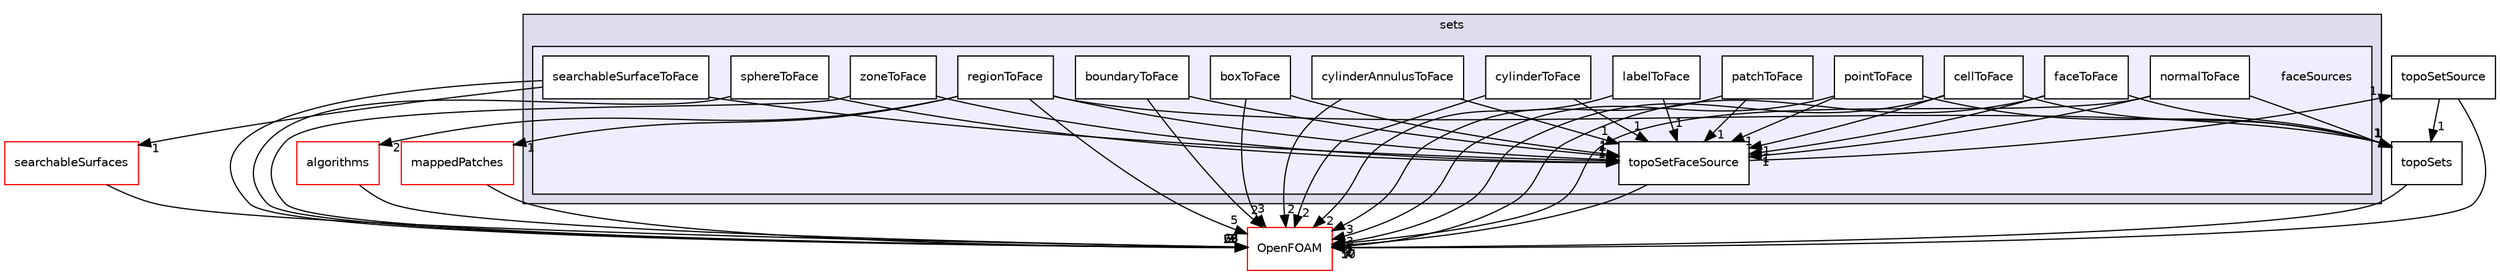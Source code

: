 digraph "src/meshTools/sets/faceSources" {
  bgcolor=transparent;
  compound=true
  node [ fontsize="10", fontname="Helvetica"];
  edge [ labelfontsize="10", labelfontname="Helvetica"];
  subgraph clusterdir_2133a227430c598cbabf81244446fac0 {
    graph [ bgcolor="#ddddee", pencolor="black", label="sets" fontname="Helvetica", fontsize="10", URL="dir_2133a227430c598cbabf81244446fac0.html"]
  subgraph clusterdir_ca21e004451e80f3d57c68df6e02dd61 {
    graph [ bgcolor="#eeeeff", pencolor="black", label="" URL="dir_ca21e004451e80f3d57c68df6e02dd61.html"];
    dir_ca21e004451e80f3d57c68df6e02dd61 [shape=plaintext label="faceSources"];
    dir_7b36277a2bd0ea66ae7192764c087365 [shape=box label="boundaryToFace" color="black" fillcolor="white" style="filled" URL="dir_7b36277a2bd0ea66ae7192764c087365.html"];
    dir_bf9f99f4bb38c0f11805993a42158535 [shape=box label="boxToFace" color="black" fillcolor="white" style="filled" URL="dir_bf9f99f4bb38c0f11805993a42158535.html"];
    dir_039693893fb5e4d67be8590af11c955d [shape=box label="cellToFace" color="black" fillcolor="white" style="filled" URL="dir_039693893fb5e4d67be8590af11c955d.html"];
    dir_df339830c6c732a731a2a9881902d954 [shape=box label="cylinderAnnulusToFace" color="black" fillcolor="white" style="filled" URL="dir_df339830c6c732a731a2a9881902d954.html"];
    dir_2695031961ab05d91ae024b321be7f5d [shape=box label="cylinderToFace" color="black" fillcolor="white" style="filled" URL="dir_2695031961ab05d91ae024b321be7f5d.html"];
    dir_d5d79b85fc3333a1c84cba8f840a278f [shape=box label="faceToFace" color="black" fillcolor="white" style="filled" URL="dir_d5d79b85fc3333a1c84cba8f840a278f.html"];
    dir_13ea2308b2babf1ca425d68b0c6339fa [shape=box label="labelToFace" color="black" fillcolor="white" style="filled" URL="dir_13ea2308b2babf1ca425d68b0c6339fa.html"];
    dir_ad7d0c2a8c2e96b73ff4d3d6de95c841 [shape=box label="normalToFace" color="black" fillcolor="white" style="filled" URL="dir_ad7d0c2a8c2e96b73ff4d3d6de95c841.html"];
    dir_275ddeb46d072089ee5e87a304f7bc14 [shape=box label="patchToFace" color="black" fillcolor="white" style="filled" URL="dir_275ddeb46d072089ee5e87a304f7bc14.html"];
    dir_f5f812ccdf10458171eef677be52be42 [shape=box label="pointToFace" color="black" fillcolor="white" style="filled" URL="dir_f5f812ccdf10458171eef677be52be42.html"];
    dir_13858abcf599ca224633084e8242ca00 [shape=box label="regionToFace" color="black" fillcolor="white" style="filled" URL="dir_13858abcf599ca224633084e8242ca00.html"];
    dir_8b7a0a945dcc1d1bdd3c46f7cf10cd3c [shape=box label="searchableSurfaceToFace" color="black" fillcolor="white" style="filled" URL="dir_8b7a0a945dcc1d1bdd3c46f7cf10cd3c.html"];
    dir_9f4a46fb57c0decfe20ee22bb43b5856 [shape=box label="sphereToFace" color="black" fillcolor="white" style="filled" URL="dir_9f4a46fb57c0decfe20ee22bb43b5856.html"];
    dir_ae8f43ec8eebd5a3dd10513e500cf0dd [shape=box label="topoSetFaceSource" color="black" fillcolor="white" style="filled" URL="dir_ae8f43ec8eebd5a3dd10513e500cf0dd.html"];
    dir_d1359bfd13a8a523755a568c3cf02007 [shape=box label="zoneToFace" color="black" fillcolor="white" style="filled" URL="dir_d1359bfd13a8a523755a568c3cf02007.html"];
  }
  }
  dir_488f81ac1e9f391f7800e42bf7f5bacd [shape=box label="algorithms" color="red" URL="dir_488f81ac1e9f391f7800e42bf7f5bacd.html"];
  dir_d23dbc881ee772048f144c3220c0e8b5 [shape=box label="topoSets" URL="dir_d23dbc881ee772048f144c3220c0e8b5.html"];
  dir_ffdc7a49b4414cf981ba8f0aa91f3c24 [shape=box label="topoSetSource" URL="dir_ffdc7a49b4414cf981ba8f0aa91f3c24.html"];
  dir_c5473ff19b20e6ec4dfe5c310b3778a8 [shape=box label="OpenFOAM" color="red" URL="dir_c5473ff19b20e6ec4dfe5c310b3778a8.html"];
  dir_fdba7555f757b9c8126275cbaccc3a14 [shape=box label="searchableSurfaces" color="red" URL="dir_fdba7555f757b9c8126275cbaccc3a14.html"];
  dir_c77b33f4fcb6ece30dd2aa16d1bc605e [shape=box label="mappedPatches" color="red" URL="dir_c77b33f4fcb6ece30dd2aa16d1bc605e.html"];
  dir_9f4a46fb57c0decfe20ee22bb43b5856->dir_c5473ff19b20e6ec4dfe5c310b3778a8 [headlabel="2", labeldistance=1.5 headhref="dir_002091_002151.html"];
  dir_9f4a46fb57c0decfe20ee22bb43b5856->dir_ae8f43ec8eebd5a3dd10513e500cf0dd [headlabel="1", labeldistance=1.5 headhref="dir_002091_002092.html"];
  dir_df339830c6c732a731a2a9881902d954->dir_c5473ff19b20e6ec4dfe5c310b3778a8 [headlabel="2", labeldistance=1.5 headhref="dir_002082_002151.html"];
  dir_df339830c6c732a731a2a9881902d954->dir_ae8f43ec8eebd5a3dd10513e500cf0dd [headlabel="1", labeldistance=1.5 headhref="dir_002082_002092.html"];
  dir_488f81ac1e9f391f7800e42bf7f5bacd->dir_c5473ff19b20e6ec4dfe5c310b3778a8 [headlabel="68", labeldistance=1.5 headhref="dir_001951_002151.html"];
  dir_13ea2308b2babf1ca425d68b0c6339fa->dir_c5473ff19b20e6ec4dfe5c310b3778a8 [headlabel="2", labeldistance=1.5 headhref="dir_002085_002151.html"];
  dir_13ea2308b2babf1ca425d68b0c6339fa->dir_ae8f43ec8eebd5a3dd10513e500cf0dd [headlabel="1", labeldistance=1.5 headhref="dir_002085_002092.html"];
  dir_d5d79b85fc3333a1c84cba8f840a278f->dir_d23dbc881ee772048f144c3220c0e8b5 [headlabel="1", labeldistance=1.5 headhref="dir_002084_002115.html"];
  dir_d5d79b85fc3333a1c84cba8f840a278f->dir_c5473ff19b20e6ec4dfe5c310b3778a8 [headlabel="2", labeldistance=1.5 headhref="dir_002084_002151.html"];
  dir_d5d79b85fc3333a1c84cba8f840a278f->dir_ae8f43ec8eebd5a3dd10513e500cf0dd [headlabel="1", labeldistance=1.5 headhref="dir_002084_002092.html"];
  dir_d23dbc881ee772048f144c3220c0e8b5->dir_c5473ff19b20e6ec4dfe5c310b3778a8 [headlabel="57", labeldistance=1.5 headhref="dir_002115_002151.html"];
  dir_13858abcf599ca224633084e8242ca00->dir_488f81ac1e9f391f7800e42bf7f5bacd [headlabel="2", labeldistance=1.5 headhref="dir_002089_001951.html"];
  dir_13858abcf599ca224633084e8242ca00->dir_d23dbc881ee772048f144c3220c0e8b5 [headlabel="1", labeldistance=1.5 headhref="dir_002089_002115.html"];
  dir_13858abcf599ca224633084e8242ca00->dir_c5473ff19b20e6ec4dfe5c310b3778a8 [headlabel="5", labeldistance=1.5 headhref="dir_002089_002151.html"];
  dir_13858abcf599ca224633084e8242ca00->dir_c77b33f4fcb6ece30dd2aa16d1bc605e [headlabel="1", labeldistance=1.5 headhref="dir_002089_002010.html"];
  dir_13858abcf599ca224633084e8242ca00->dir_ae8f43ec8eebd5a3dd10513e500cf0dd [headlabel="1", labeldistance=1.5 headhref="dir_002089_002092.html"];
  dir_f5f812ccdf10458171eef677be52be42->dir_d23dbc881ee772048f144c3220c0e8b5 [headlabel="1", labeldistance=1.5 headhref="dir_002088_002115.html"];
  dir_f5f812ccdf10458171eef677be52be42->dir_c5473ff19b20e6ec4dfe5c310b3778a8 [headlabel="3", labeldistance=1.5 headhref="dir_002088_002151.html"];
  dir_f5f812ccdf10458171eef677be52be42->dir_ae8f43ec8eebd5a3dd10513e500cf0dd [headlabel="1", labeldistance=1.5 headhref="dir_002088_002092.html"];
  dir_2695031961ab05d91ae024b321be7f5d->dir_c5473ff19b20e6ec4dfe5c310b3778a8 [headlabel="2", labeldistance=1.5 headhref="dir_002083_002151.html"];
  dir_2695031961ab05d91ae024b321be7f5d->dir_ae8f43ec8eebd5a3dd10513e500cf0dd [headlabel="1", labeldistance=1.5 headhref="dir_002083_002092.html"];
  dir_ffdc7a49b4414cf981ba8f0aa91f3c24->dir_d23dbc881ee772048f144c3220c0e8b5 [headlabel="1", labeldistance=1.5 headhref="dir_002117_002115.html"];
  dir_ffdc7a49b4414cf981ba8f0aa91f3c24->dir_c5473ff19b20e6ec4dfe5c310b3778a8 [headlabel="10", labeldistance=1.5 headhref="dir_002117_002151.html"];
  dir_275ddeb46d072089ee5e87a304f7bc14->dir_c5473ff19b20e6ec4dfe5c310b3778a8 [headlabel="3", labeldistance=1.5 headhref="dir_002087_002151.html"];
  dir_275ddeb46d072089ee5e87a304f7bc14->dir_ae8f43ec8eebd5a3dd10513e500cf0dd [headlabel="1", labeldistance=1.5 headhref="dir_002087_002092.html"];
  dir_8b7a0a945dcc1d1bdd3c46f7cf10cd3c->dir_c5473ff19b20e6ec4dfe5c310b3778a8 [headlabel="3", labeldistance=1.5 headhref="dir_002090_002151.html"];
  dir_8b7a0a945dcc1d1bdd3c46f7cf10cd3c->dir_fdba7555f757b9c8126275cbaccc3a14 [headlabel="1", labeldistance=1.5 headhref="dir_002090_002033.html"];
  dir_8b7a0a945dcc1d1bdd3c46f7cf10cd3c->dir_ae8f43ec8eebd5a3dd10513e500cf0dd [headlabel="1", labeldistance=1.5 headhref="dir_002090_002092.html"];
  dir_7b36277a2bd0ea66ae7192764c087365->dir_c5473ff19b20e6ec4dfe5c310b3778a8 [headlabel="2", labeldistance=1.5 headhref="dir_002079_002151.html"];
  dir_7b36277a2bd0ea66ae7192764c087365->dir_ae8f43ec8eebd5a3dd10513e500cf0dd [headlabel="1", labeldistance=1.5 headhref="dir_002079_002092.html"];
  dir_d1359bfd13a8a523755a568c3cf02007->dir_c5473ff19b20e6ec4dfe5c310b3778a8 [headlabel="3", labeldistance=1.5 headhref="dir_002093_002151.html"];
  dir_d1359bfd13a8a523755a568c3cf02007->dir_ae8f43ec8eebd5a3dd10513e500cf0dd [headlabel="1", labeldistance=1.5 headhref="dir_002093_002092.html"];
  dir_039693893fb5e4d67be8590af11c955d->dir_d23dbc881ee772048f144c3220c0e8b5 [headlabel="1", labeldistance=1.5 headhref="dir_002081_002115.html"];
  dir_039693893fb5e4d67be8590af11c955d->dir_c5473ff19b20e6ec4dfe5c310b3778a8 [headlabel="5", labeldistance=1.5 headhref="dir_002081_002151.html"];
  dir_039693893fb5e4d67be8590af11c955d->dir_ae8f43ec8eebd5a3dd10513e500cf0dd [headlabel="1", labeldistance=1.5 headhref="dir_002081_002092.html"];
  dir_fdba7555f757b9c8126275cbaccc3a14->dir_c5473ff19b20e6ec4dfe5c310b3778a8 [headlabel="63", labeldistance=1.5 headhref="dir_002033_002151.html"];
  dir_c77b33f4fcb6ece30dd2aa16d1bc605e->dir_c5473ff19b20e6ec4dfe5c310b3778a8 [headlabel="29", labeldistance=1.5 headhref="dir_002010_002151.html"];
  dir_bf9f99f4bb38c0f11805993a42158535->dir_c5473ff19b20e6ec4dfe5c310b3778a8 [headlabel="3", labeldistance=1.5 headhref="dir_002080_002151.html"];
  dir_bf9f99f4bb38c0f11805993a42158535->dir_ae8f43ec8eebd5a3dd10513e500cf0dd [headlabel="1", labeldistance=1.5 headhref="dir_002080_002092.html"];
  dir_ad7d0c2a8c2e96b73ff4d3d6de95c841->dir_d23dbc881ee772048f144c3220c0e8b5 [headlabel="1", labeldistance=1.5 headhref="dir_002086_002115.html"];
  dir_ad7d0c2a8c2e96b73ff4d3d6de95c841->dir_c5473ff19b20e6ec4dfe5c310b3778a8 [headlabel="2", labeldistance=1.5 headhref="dir_002086_002151.html"];
  dir_ad7d0c2a8c2e96b73ff4d3d6de95c841->dir_ae8f43ec8eebd5a3dd10513e500cf0dd [headlabel="1", labeldistance=1.5 headhref="dir_002086_002092.html"];
  dir_ae8f43ec8eebd5a3dd10513e500cf0dd->dir_ffdc7a49b4414cf981ba8f0aa91f3c24 [headlabel="1", labeldistance=1.5 headhref="dir_002092_002117.html"];
  dir_ae8f43ec8eebd5a3dd10513e500cf0dd->dir_c5473ff19b20e6ec4dfe5c310b3778a8 [headlabel="1", labeldistance=1.5 headhref="dir_002092_002151.html"];
}
